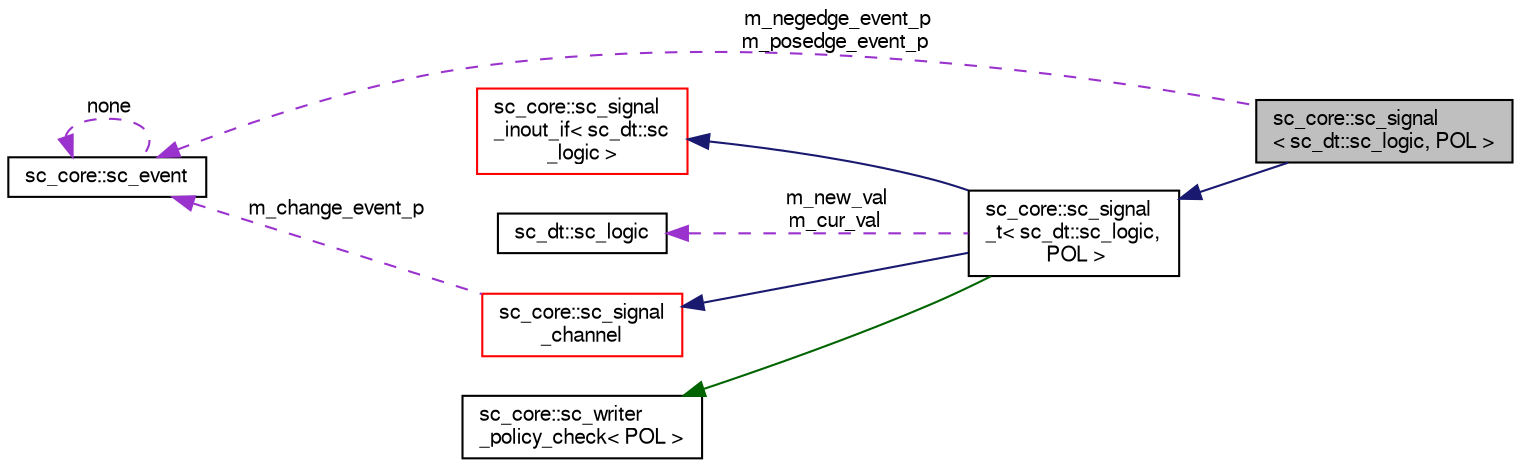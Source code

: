 digraph "sc_core::sc_signal&lt; sc_dt::sc_logic, POL &gt;"
{
  edge [fontname="FreeSans",fontsize="10",labelfontname="FreeSans",labelfontsize="10"];
  node [fontname="FreeSans",fontsize="10",shape=record];
  rankdir="LR";
  Node10 [label="sc_core::sc_signal\l\< sc_dt::sc_logic, POL \>",height=0.2,width=0.4,color="black", fillcolor="grey75", style="filled", fontcolor="black"];
  Node11 -> Node10 [dir="back",color="midnightblue",fontsize="10",style="solid",fontname="FreeSans"];
  Node11 [label="sc_core::sc_signal\l_t\< sc_dt::sc_logic,\l POL \>",height=0.2,width=0.4,color="black", fillcolor="white", style="filled",URL="$a01248.html"];
  Node12 -> Node11 [dir="back",color="midnightblue",fontsize="10",style="solid",fontname="FreeSans"];
  Node12 [label="sc_core::sc_signal\l_inout_if\< sc_dt::sc\l_logic \>",height=0.2,width=0.4,color="red", fillcolor="white", style="filled",URL="$a01280.html"];
  Node16 -> Node11 [dir="back",color="midnightblue",fontsize="10",style="solid",fontname="FreeSans"];
  Node16 [label="sc_core::sc_signal\l_channel",height=0.2,width=0.4,color="red", fillcolor="white", style="filled",URL="$a01244.html"];
  Node19 -> Node16 [dir="back",color="darkorchid3",fontsize="10",style="dashed",label=" m_change_event_p" ,fontname="FreeSans"];
  Node19 [label="sc_core::sc_event",height=0.2,width=0.4,color="black", fillcolor="white", style="filled",URL="$a01828.html"];
  Node19 -> Node19 [dir="back",color="darkorchid3",fontsize="10",style="dashed",label=" none" ,fontname="FreeSans"];
  Node20 -> Node11 [dir="back",color="darkgreen",fontsize="10",style="solid",fontname="FreeSans"];
  Node20 [label="sc_core::sc_writer\l_policy_check\< POL \>",height=0.2,width=0.4,color="black", fillcolor="white", style="filled",URL="$a01352.html"];
  Node21 -> Node11 [dir="back",color="darkorchid3",fontsize="10",style="dashed",label=" m_new_val\nm_cur_val" ,fontname="FreeSans"];
  Node21 [label="sc_dt::sc_logic",height=0.2,width=0.4,color="black", fillcolor="white", style="filled",URL="$a01432.html"];
  Node19 -> Node10 [dir="back",color="darkorchid3",fontsize="10",style="dashed",label=" m_negedge_event_p\nm_posedge_event_p" ,fontname="FreeSans"];
}
